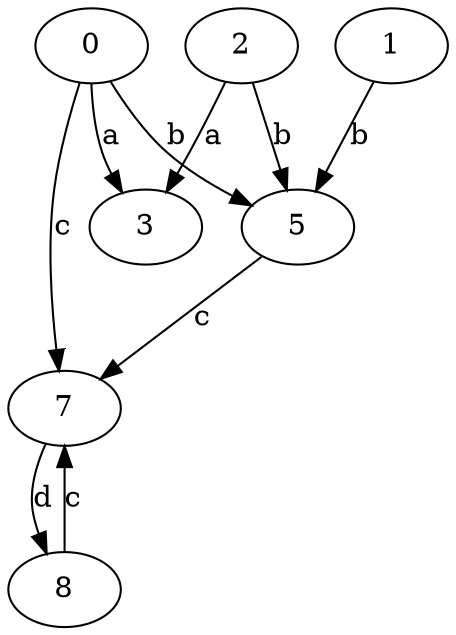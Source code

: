 strict digraph  {
0;
2;
3;
5;
7;
1;
8;
0 -> 3  [label=a];
0 -> 5  [label=b];
0 -> 7  [label=c];
2 -> 3  [label=a];
2 -> 5  [label=b];
5 -> 7  [label=c];
7 -> 8  [label=d];
1 -> 5  [label=b];
8 -> 7  [label=c];
}
